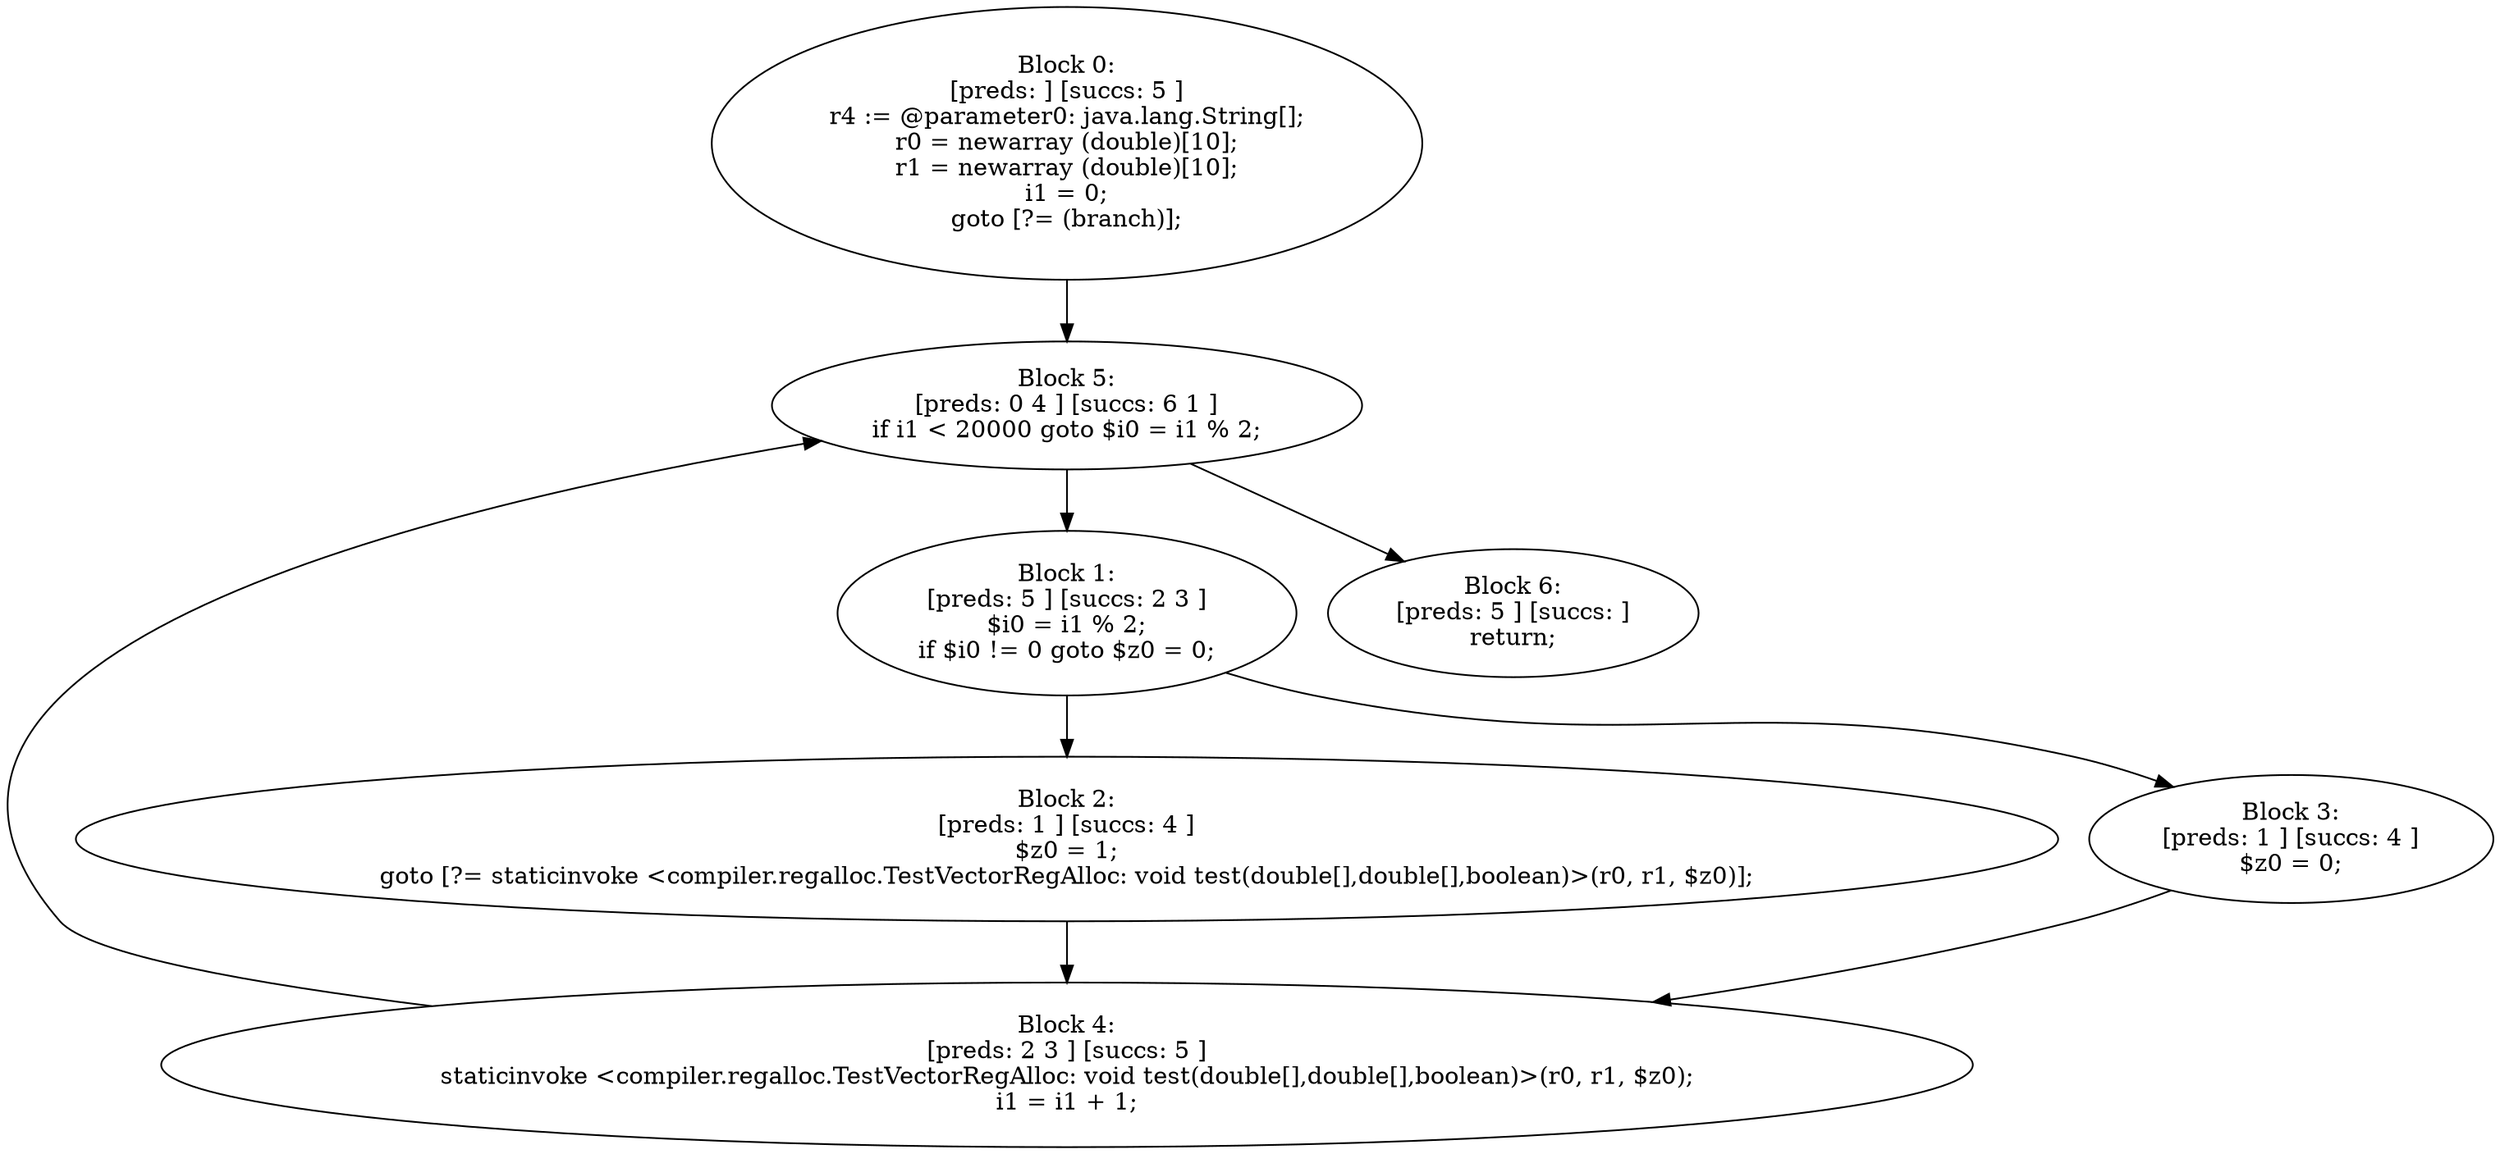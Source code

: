 digraph "unitGraph" {
    "Block 0:
[preds: ] [succs: 5 ]
r4 := @parameter0: java.lang.String[];
r0 = newarray (double)[10];
r1 = newarray (double)[10];
i1 = 0;
goto [?= (branch)];
"
    "Block 1:
[preds: 5 ] [succs: 2 3 ]
$i0 = i1 % 2;
if $i0 != 0 goto $z0 = 0;
"
    "Block 2:
[preds: 1 ] [succs: 4 ]
$z0 = 1;
goto [?= staticinvoke <compiler.regalloc.TestVectorRegAlloc: void test(double[],double[],boolean)>(r0, r1, $z0)];
"
    "Block 3:
[preds: 1 ] [succs: 4 ]
$z0 = 0;
"
    "Block 4:
[preds: 2 3 ] [succs: 5 ]
staticinvoke <compiler.regalloc.TestVectorRegAlloc: void test(double[],double[],boolean)>(r0, r1, $z0);
i1 = i1 + 1;
"
    "Block 5:
[preds: 0 4 ] [succs: 6 1 ]
if i1 < 20000 goto $i0 = i1 % 2;
"
    "Block 6:
[preds: 5 ] [succs: ]
return;
"
    "Block 0:
[preds: ] [succs: 5 ]
r4 := @parameter0: java.lang.String[];
r0 = newarray (double)[10];
r1 = newarray (double)[10];
i1 = 0;
goto [?= (branch)];
"->"Block 5:
[preds: 0 4 ] [succs: 6 1 ]
if i1 < 20000 goto $i0 = i1 % 2;
";
    "Block 1:
[preds: 5 ] [succs: 2 3 ]
$i0 = i1 % 2;
if $i0 != 0 goto $z0 = 0;
"->"Block 2:
[preds: 1 ] [succs: 4 ]
$z0 = 1;
goto [?= staticinvoke <compiler.regalloc.TestVectorRegAlloc: void test(double[],double[],boolean)>(r0, r1, $z0)];
";
    "Block 1:
[preds: 5 ] [succs: 2 3 ]
$i0 = i1 % 2;
if $i0 != 0 goto $z0 = 0;
"->"Block 3:
[preds: 1 ] [succs: 4 ]
$z0 = 0;
";
    "Block 2:
[preds: 1 ] [succs: 4 ]
$z0 = 1;
goto [?= staticinvoke <compiler.regalloc.TestVectorRegAlloc: void test(double[],double[],boolean)>(r0, r1, $z0)];
"->"Block 4:
[preds: 2 3 ] [succs: 5 ]
staticinvoke <compiler.regalloc.TestVectorRegAlloc: void test(double[],double[],boolean)>(r0, r1, $z0);
i1 = i1 + 1;
";
    "Block 3:
[preds: 1 ] [succs: 4 ]
$z0 = 0;
"->"Block 4:
[preds: 2 3 ] [succs: 5 ]
staticinvoke <compiler.regalloc.TestVectorRegAlloc: void test(double[],double[],boolean)>(r0, r1, $z0);
i1 = i1 + 1;
";
    "Block 4:
[preds: 2 3 ] [succs: 5 ]
staticinvoke <compiler.regalloc.TestVectorRegAlloc: void test(double[],double[],boolean)>(r0, r1, $z0);
i1 = i1 + 1;
"->"Block 5:
[preds: 0 4 ] [succs: 6 1 ]
if i1 < 20000 goto $i0 = i1 % 2;
";
    "Block 5:
[preds: 0 4 ] [succs: 6 1 ]
if i1 < 20000 goto $i0 = i1 % 2;
"->"Block 6:
[preds: 5 ] [succs: ]
return;
";
    "Block 5:
[preds: 0 4 ] [succs: 6 1 ]
if i1 < 20000 goto $i0 = i1 % 2;
"->"Block 1:
[preds: 5 ] [succs: 2 3 ]
$i0 = i1 % 2;
if $i0 != 0 goto $z0 = 0;
";
}
